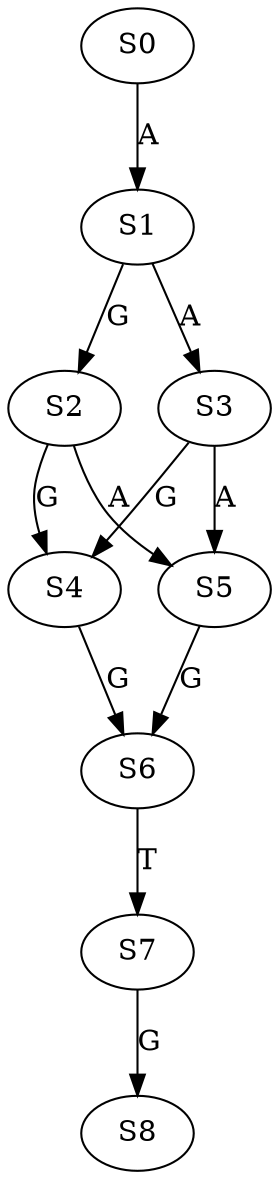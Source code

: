 strict digraph  {
	S0 -> S1 [ label = A ];
	S1 -> S2 [ label = G ];
	S1 -> S3 [ label = A ];
	S2 -> S4 [ label = G ];
	S2 -> S5 [ label = A ];
	S3 -> S5 [ label = A ];
	S3 -> S4 [ label = G ];
	S4 -> S6 [ label = G ];
	S5 -> S6 [ label = G ];
	S6 -> S7 [ label = T ];
	S7 -> S8 [ label = G ];
}
